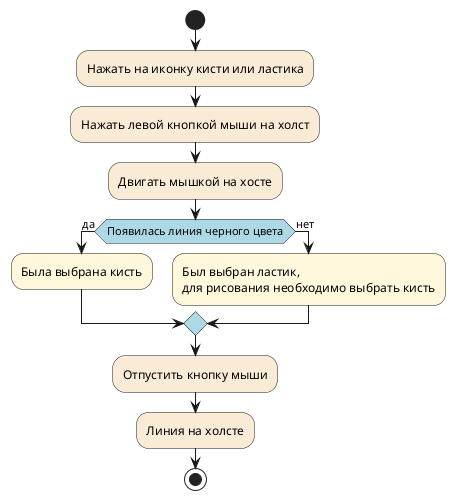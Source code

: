 @startuml
skinparam activity {
    DiamondBackgroundColor LightBlue
}
start

#AntiqueWhite:Нажать на иконку кисти или ластика;

#AntiqueWhite:Нажать левой кнопкой мыши на холст;
#AntiqueWhite:Двигать мышкой на хосте;
if (Появилась линия черного цвета) then (да)
#Cornsilk:Была выбрана кисть;
else (нет)
#Cornsilk:Был выбран ластик,
для рисования необходимо выбрать кисть;
endif
#AntiqueWhite:Отпустить кнопку мыши;
#AntiqueWhite:Линия на холсте;
stop
@enduml
